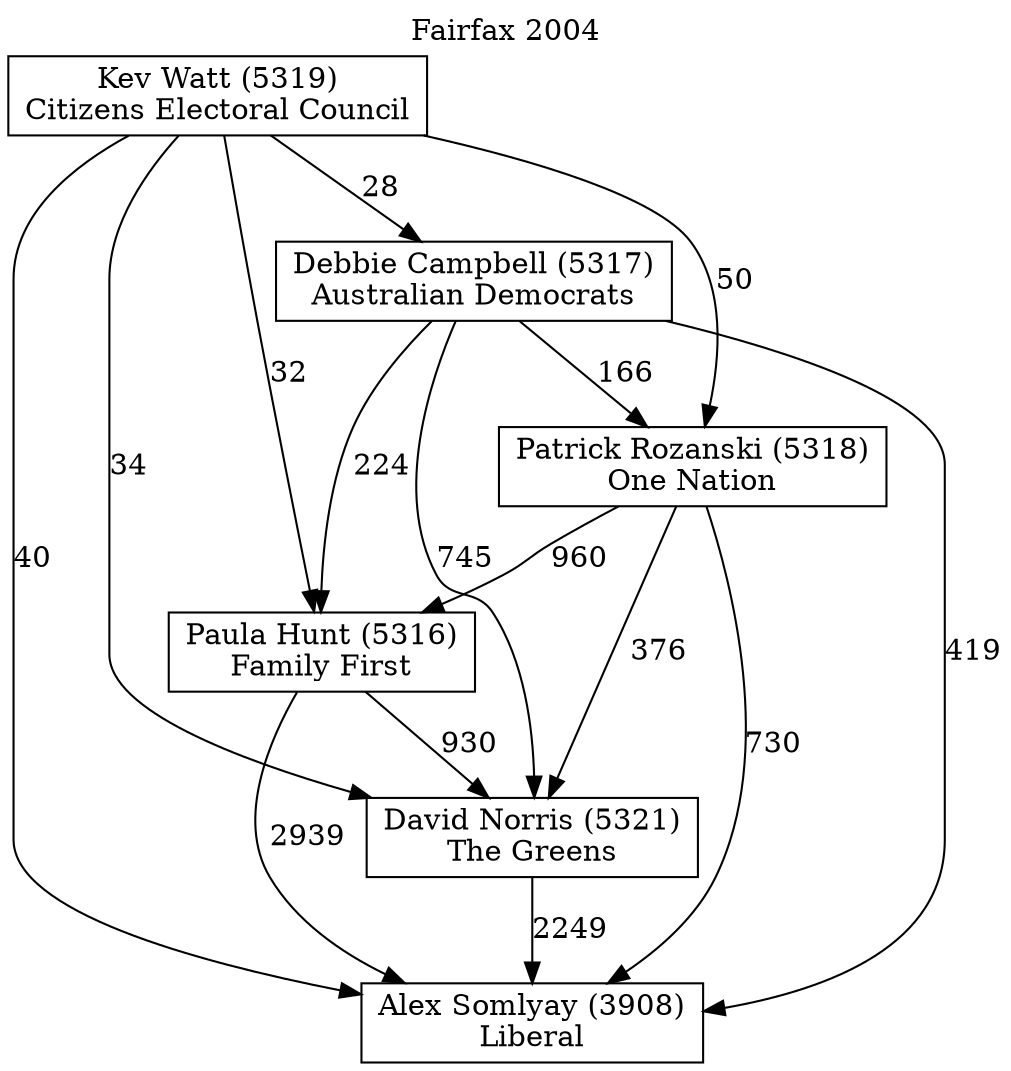 // House preference flow
digraph "Alex Somlyay (3908)_Fairfax_2004" {
	graph [label="Fairfax 2004" labelloc=t mclimit=2]
	node [shape=box]
	"Alex Somlyay (3908)" [label="Alex Somlyay (3908)
Liberal"]
	"David Norris (5321)" [label="David Norris (5321)
The Greens"]
	"Paula Hunt (5316)" [label="Paula Hunt (5316)
Family First"]
	"Patrick Rozanski (5318)" [label="Patrick Rozanski (5318)
One Nation"]
	"Debbie Campbell (5317)" [label="Debbie Campbell (5317)
Australian Democrats"]
	"Kev Watt (5319)" [label="Kev Watt (5319)
Citizens Electoral Council"]
	"David Norris (5321)" -> "Alex Somlyay (3908)" [label=2249]
	"Paula Hunt (5316)" -> "David Norris (5321)" [label=930]
	"Patrick Rozanski (5318)" -> "Paula Hunt (5316)" [label=960]
	"Debbie Campbell (5317)" -> "Patrick Rozanski (5318)" [label=166]
	"Kev Watt (5319)" -> "Debbie Campbell (5317)" [label=28]
	"Paula Hunt (5316)" -> "Alex Somlyay (3908)" [label=2939]
	"Patrick Rozanski (5318)" -> "Alex Somlyay (3908)" [label=730]
	"Debbie Campbell (5317)" -> "Alex Somlyay (3908)" [label=419]
	"Kev Watt (5319)" -> "Alex Somlyay (3908)" [label=40]
	"Kev Watt (5319)" -> "Patrick Rozanski (5318)" [label=50]
	"Debbie Campbell (5317)" -> "Paula Hunt (5316)" [label=224]
	"Kev Watt (5319)" -> "Paula Hunt (5316)" [label=32]
	"Patrick Rozanski (5318)" -> "David Norris (5321)" [label=376]
	"Debbie Campbell (5317)" -> "David Norris (5321)" [label=745]
	"Kev Watt (5319)" -> "David Norris (5321)" [label=34]
}
